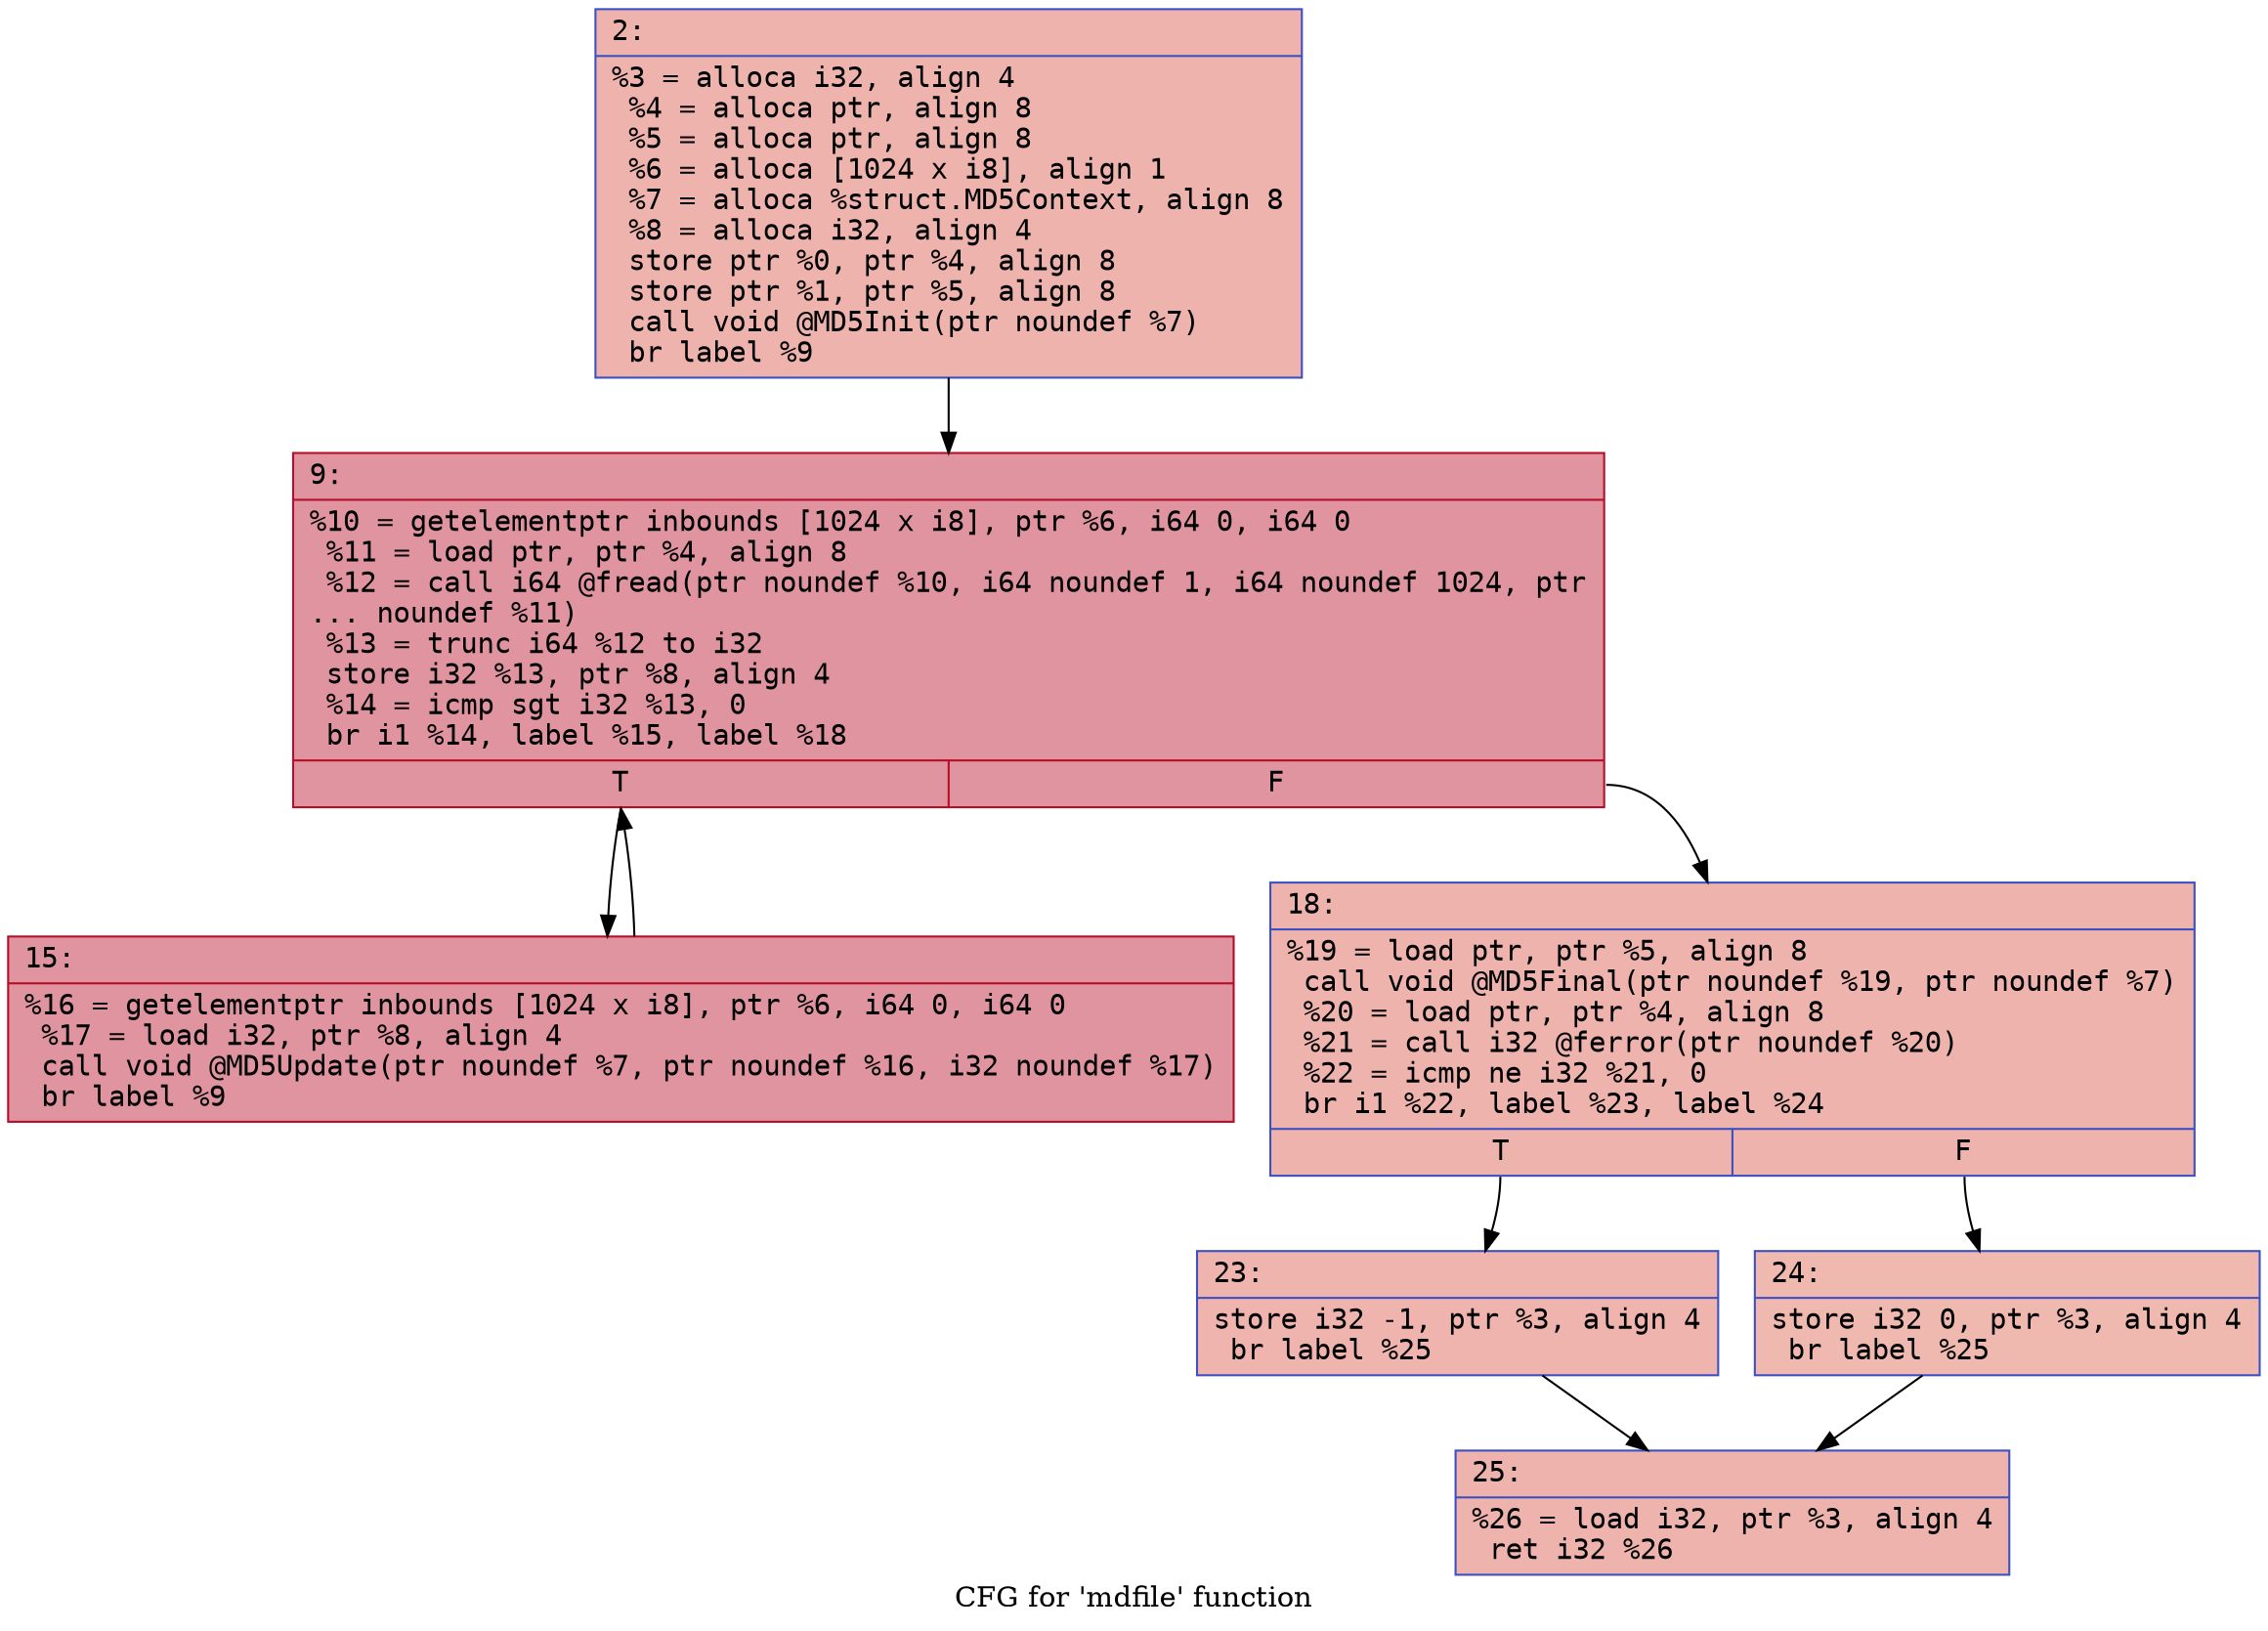 digraph "CFG for 'mdfile' function" {
	label="CFG for 'mdfile' function";

	Node0x600003e231b0 [shape=record,color="#3d50c3ff", style=filled, fillcolor="#d6524470" fontname="Courier",label="{2:\l|  %3 = alloca i32, align 4\l  %4 = alloca ptr, align 8\l  %5 = alloca ptr, align 8\l  %6 = alloca [1024 x i8], align 1\l  %7 = alloca %struct.MD5Context, align 8\l  %8 = alloca i32, align 4\l  store ptr %0, ptr %4, align 8\l  store ptr %1, ptr %5, align 8\l  call void @MD5Init(ptr noundef %7)\l  br label %9\l}"];
	Node0x600003e231b0 -> Node0x600003e23200[tooltip="2 -> 9\nProbability 100.00%" ];
	Node0x600003e23200 [shape=record,color="#b70d28ff", style=filled, fillcolor="#b70d2870" fontname="Courier",label="{9:\l|  %10 = getelementptr inbounds [1024 x i8], ptr %6, i64 0, i64 0\l  %11 = load ptr, ptr %4, align 8\l  %12 = call i64 @fread(ptr noundef %10, i64 noundef 1, i64 noundef 1024, ptr\l... noundef %11)\l  %13 = trunc i64 %12 to i32\l  store i32 %13, ptr %8, align 4\l  %14 = icmp sgt i32 %13, 0\l  br i1 %14, label %15, label %18\l|{<s0>T|<s1>F}}"];
	Node0x600003e23200:s0 -> Node0x600003e23250[tooltip="9 -> 15\nProbability 96.88%" ];
	Node0x600003e23200:s1 -> Node0x600003e232a0[tooltip="9 -> 18\nProbability 3.12%" ];
	Node0x600003e23250 [shape=record,color="#b70d28ff", style=filled, fillcolor="#b70d2870" fontname="Courier",label="{15:\l|  %16 = getelementptr inbounds [1024 x i8], ptr %6, i64 0, i64 0\l  %17 = load i32, ptr %8, align 4\l  call void @MD5Update(ptr noundef %7, ptr noundef %16, i32 noundef %17)\l  br label %9\l}"];
	Node0x600003e23250 -> Node0x600003e23200[tooltip="15 -> 9\nProbability 100.00%" ];
	Node0x600003e232a0 [shape=record,color="#3d50c3ff", style=filled, fillcolor="#d6524470" fontname="Courier",label="{18:\l|  %19 = load ptr, ptr %5, align 8\l  call void @MD5Final(ptr noundef %19, ptr noundef %7)\l  %20 = load ptr, ptr %4, align 8\l  %21 = call i32 @ferror(ptr noundef %20)\l  %22 = icmp ne i32 %21, 0\l  br i1 %22, label %23, label %24\l|{<s0>T|<s1>F}}"];
	Node0x600003e232a0:s0 -> Node0x600003e232f0[tooltip="18 -> 23\nProbability 62.50%" ];
	Node0x600003e232a0:s1 -> Node0x600003e23340[tooltip="18 -> 24\nProbability 37.50%" ];
	Node0x600003e232f0 [shape=record,color="#3d50c3ff", style=filled, fillcolor="#d8564670" fontname="Courier",label="{23:\l|  store i32 -1, ptr %3, align 4\l  br label %25\l}"];
	Node0x600003e232f0 -> Node0x600003e23390[tooltip="23 -> 25\nProbability 100.00%" ];
	Node0x600003e23340 [shape=record,color="#3d50c3ff", style=filled, fillcolor="#de614d70" fontname="Courier",label="{24:\l|  store i32 0, ptr %3, align 4\l  br label %25\l}"];
	Node0x600003e23340 -> Node0x600003e23390[tooltip="24 -> 25\nProbability 100.00%" ];
	Node0x600003e23390 [shape=record,color="#3d50c3ff", style=filled, fillcolor="#d6524470" fontname="Courier",label="{25:\l|  %26 = load i32, ptr %3, align 4\l  ret i32 %26\l}"];
}
